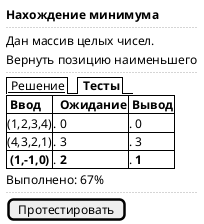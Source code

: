 @startuml
salt
{
    <b>Нахождение минимума
    ..
    Дан массив целых чисел.
    Вернуть позицию наименьшего
    ..
    {/ <u> Решение | <b> Тесты }
    {#
        <b> Ввод     |<b>  Ожидание|<b> Вывод
        (1,2,3,4)    |. 0          |. 0
        (4,3,2,1)    |. 3          |. 3
        <b> (1,-1,0) |. <b>2       |. <b>1
    }
    Выполнено: 67%
    ..
    [Протестировать]
}
@enduml
